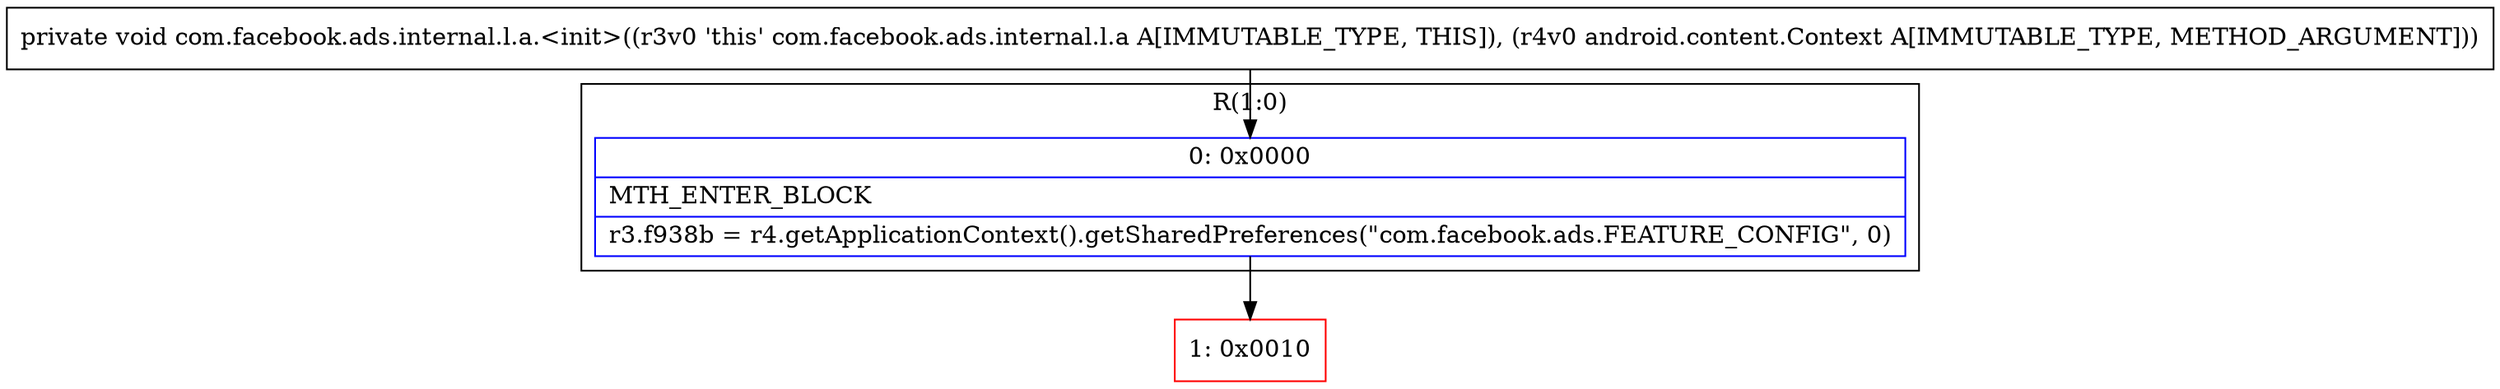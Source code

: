 digraph "CFG forcom.facebook.ads.internal.l.a.\<init\>(Landroid\/content\/Context;)V" {
subgraph cluster_Region_29353776 {
label = "R(1:0)";
node [shape=record,color=blue];
Node_0 [shape=record,label="{0\:\ 0x0000|MTH_ENTER_BLOCK\l|r3.f938b = r4.getApplicationContext().getSharedPreferences(\"com.facebook.ads.FEATURE_CONFIG\", 0)\l}"];
}
Node_1 [shape=record,color=red,label="{1\:\ 0x0010}"];
MethodNode[shape=record,label="{private void com.facebook.ads.internal.l.a.\<init\>((r3v0 'this' com.facebook.ads.internal.l.a A[IMMUTABLE_TYPE, THIS]), (r4v0 android.content.Context A[IMMUTABLE_TYPE, METHOD_ARGUMENT])) }"];
MethodNode -> Node_0;
Node_0 -> Node_1;
}

